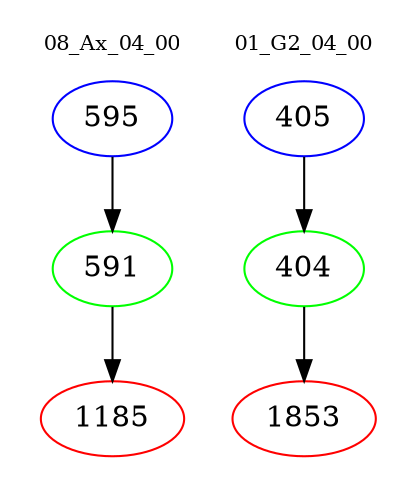 digraph{
subgraph cluster_0 {
color = white
label = "08_Ax_04_00";
fontsize=10;
T0_595 [label="595", color="blue"]
T0_595 -> T0_591 [color="black"]
T0_591 [label="591", color="green"]
T0_591 -> T0_1185 [color="black"]
T0_1185 [label="1185", color="red"]
}
subgraph cluster_1 {
color = white
label = "01_G2_04_00";
fontsize=10;
T1_405 [label="405", color="blue"]
T1_405 -> T1_404 [color="black"]
T1_404 [label="404", color="green"]
T1_404 -> T1_1853 [color="black"]
T1_1853 [label="1853", color="red"]
}
}
